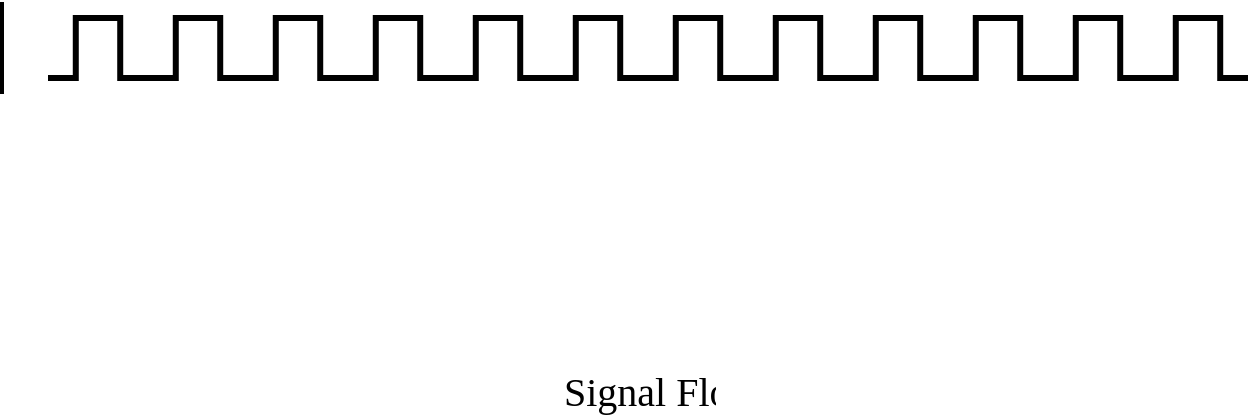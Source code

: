 <mxfile version="18.0.8" type="github">
  <diagram id="WptA2Vf-F1otfhYMWSsw" name="Page-1">
    <mxGraphModel dx="1422" dy="772" grid="0" gridSize="10" guides="1" tooltips="1" connect="1" arrows="1" fold="1" page="1" pageScale="1" pageWidth="827" pageHeight="1169" math="0" shadow="0">
      <root>
        <mxCell id="0" />
        <mxCell id="1" parent="0" />
        <mxCell id="3pqejFtg06VVlJbQOnC8-13" value="" style="group" vertex="1" connectable="0" parent="1">
          <mxGeometry x="120" y="210" width="600" height="30" as="geometry" />
        </mxCell>
        <mxCell id="3pqejFtg06VVlJbQOnC8-1" value="" style="pointerEvents=1;verticalLabelPosition=bottom;shadow=0;dashed=0;align=center;html=1;verticalAlign=top;shape=mxgraph.electrical.waveforms.pulse_1;strokeWidth=3;" vertex="1" parent="3pqejFtg06VVlJbQOnC8-13">
          <mxGeometry width="50" height="30" as="geometry" />
        </mxCell>
        <mxCell id="3pqejFtg06VVlJbQOnC8-2" value="" style="pointerEvents=1;verticalLabelPosition=bottom;shadow=0;dashed=0;align=center;html=1;verticalAlign=top;shape=mxgraph.electrical.waveforms.pulse_1;strokeWidth=3;" vertex="1" parent="3pqejFtg06VVlJbQOnC8-13">
          <mxGeometry x="50" width="50" height="30" as="geometry" />
        </mxCell>
        <mxCell id="3pqejFtg06VVlJbQOnC8-3" value="" style="pointerEvents=1;verticalLabelPosition=bottom;shadow=0;dashed=0;align=center;html=1;verticalAlign=top;shape=mxgraph.electrical.waveforms.pulse_1;strokeWidth=3;" vertex="1" parent="3pqejFtg06VVlJbQOnC8-13">
          <mxGeometry x="100" width="50" height="30" as="geometry" />
        </mxCell>
        <mxCell id="3pqejFtg06VVlJbQOnC8-4" value="" style="pointerEvents=1;verticalLabelPosition=bottom;shadow=0;dashed=0;align=center;html=1;verticalAlign=top;shape=mxgraph.electrical.waveforms.pulse_1;strokeWidth=3;" vertex="1" parent="3pqejFtg06VVlJbQOnC8-13">
          <mxGeometry x="150" width="50" height="30" as="geometry" />
        </mxCell>
        <mxCell id="3pqejFtg06VVlJbQOnC8-5" value="" style="pointerEvents=1;verticalLabelPosition=bottom;shadow=0;dashed=0;align=center;html=1;verticalAlign=top;shape=mxgraph.electrical.waveforms.pulse_1;strokeWidth=3;" vertex="1" parent="3pqejFtg06VVlJbQOnC8-13">
          <mxGeometry x="200" width="50" height="30" as="geometry" />
        </mxCell>
        <mxCell id="3pqejFtg06VVlJbQOnC8-6" value="" style="pointerEvents=1;verticalLabelPosition=bottom;shadow=0;dashed=0;align=center;html=1;verticalAlign=top;shape=mxgraph.electrical.waveforms.pulse_1;strokeWidth=3;" vertex="1" parent="3pqejFtg06VVlJbQOnC8-13">
          <mxGeometry x="250" width="50" height="30" as="geometry" />
        </mxCell>
        <mxCell id="3pqejFtg06VVlJbQOnC8-7" value="" style="pointerEvents=1;verticalLabelPosition=bottom;shadow=0;dashed=0;align=center;html=1;verticalAlign=top;shape=mxgraph.electrical.waveforms.pulse_1;strokeWidth=3;" vertex="1" parent="3pqejFtg06VVlJbQOnC8-13">
          <mxGeometry x="300" width="50" height="30" as="geometry" />
        </mxCell>
        <mxCell id="3pqejFtg06VVlJbQOnC8-8" value="" style="pointerEvents=1;verticalLabelPosition=bottom;shadow=0;dashed=0;align=center;html=1;verticalAlign=top;shape=mxgraph.electrical.waveforms.pulse_1;strokeWidth=3;" vertex="1" parent="3pqejFtg06VVlJbQOnC8-13">
          <mxGeometry x="350" width="50" height="30" as="geometry" />
        </mxCell>
        <mxCell id="3pqejFtg06VVlJbQOnC8-9" value="" style="pointerEvents=1;verticalLabelPosition=bottom;shadow=0;dashed=0;align=center;html=1;verticalAlign=top;shape=mxgraph.electrical.waveforms.pulse_1;strokeWidth=3;" vertex="1" parent="3pqejFtg06VVlJbQOnC8-13">
          <mxGeometry x="400" width="50" height="30" as="geometry" />
        </mxCell>
        <mxCell id="3pqejFtg06VVlJbQOnC8-10" value="" style="pointerEvents=1;verticalLabelPosition=bottom;shadow=0;dashed=0;align=center;html=1;verticalAlign=top;shape=mxgraph.electrical.waveforms.pulse_1;strokeWidth=3;" vertex="1" parent="3pqejFtg06VVlJbQOnC8-13">
          <mxGeometry x="450" width="50" height="30" as="geometry" />
        </mxCell>
        <mxCell id="3pqejFtg06VVlJbQOnC8-11" value="" style="pointerEvents=1;verticalLabelPosition=bottom;shadow=0;dashed=0;align=center;html=1;verticalAlign=top;shape=mxgraph.electrical.waveforms.pulse_1;strokeWidth=3;" vertex="1" parent="3pqejFtg06VVlJbQOnC8-13">
          <mxGeometry x="500" width="50" height="30" as="geometry" />
        </mxCell>
        <mxCell id="3pqejFtg06VVlJbQOnC8-12" value="" style="pointerEvents=1;verticalLabelPosition=bottom;shadow=0;dashed=0;align=center;html=1;verticalAlign=top;shape=mxgraph.electrical.waveforms.pulse_1;strokeWidth=3;" vertex="1" parent="3pqejFtg06VVlJbQOnC8-13">
          <mxGeometry x="550" width="50" height="30" as="geometry" />
        </mxCell>
        <mxCell id="3pqejFtg06VVlJbQOnC8-14" value="" style="endArrow=none;html=1;rounded=0;strokeWidth=2;" edge="1" parent="1">
          <mxGeometry width="50" height="50" relative="1" as="geometry">
            <mxPoint x="97" y="248" as="sourcePoint" />
            <mxPoint x="97" y="202" as="targetPoint" />
          </mxGeometry>
        </mxCell>
        <mxCell id="3pqejFtg06VVlJbQOnC8-15" value="Signal Flow of Circuit" style="text;strokeColor=none;fillColor=none;align=left;verticalAlign=middle;spacingLeft=4;spacingRight=4;overflow=hidden;points=[[0,0.5],[1,0.5]];portConstraint=eastwest;rotatable=0;fontSize=20;fontFamily=Times New Roman;" vertex="1" parent="1">
          <mxGeometry x="372" y="380" width="87" height="30" as="geometry" />
        </mxCell>
      </root>
    </mxGraphModel>
  </diagram>
</mxfile>
